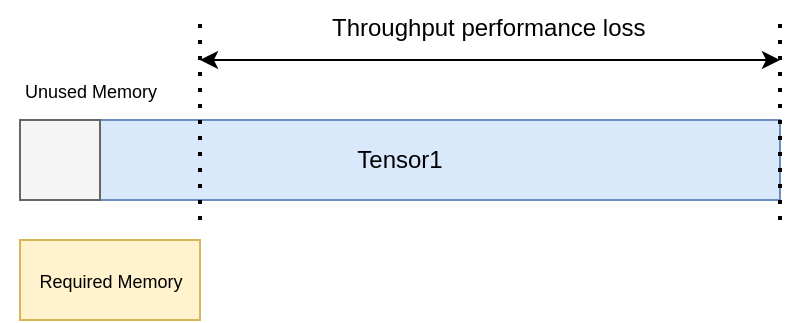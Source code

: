 <mxfile version="24.4.8" type="github">
  <diagram name="第 1 页" id="OkmHZA2KyszADL9pOKmc">
    <mxGraphModel dx="819" dy="426" grid="1" gridSize="10" guides="1" tooltips="1" connect="1" arrows="1" fold="1" page="1" pageScale="1" pageWidth="827" pageHeight="1169" math="0" shadow="0">
      <root>
        <mxCell id="0" />
        <mxCell id="1" parent="0" />
        <mxCell id="0y_eLzhMMC1vS_BG62z6-1" value="Tensor1" style="rounded=0;whiteSpace=wrap;html=1;fillColor=#dae8fc;strokeColor=#6c8ebf;" vertex="1" parent="1">
          <mxGeometry x="70" y="260" width="380" height="40" as="geometry" />
        </mxCell>
        <mxCell id="0y_eLzhMMC1vS_BG62z6-2" value="" style="rounded=0;whiteSpace=wrap;html=1;fillColor=#f5f5f5;fontColor=#333333;strokeColor=#666666;" vertex="1" parent="1">
          <mxGeometry x="70" y="260" width="40" height="40" as="geometry" />
        </mxCell>
        <mxCell id="0y_eLzhMMC1vS_BG62z6-3" value="&lt;font style=&quot;font-size: 9px;&quot;&gt;Unused Memory&lt;/font&gt;" style="text;html=1;align=center;verticalAlign=middle;resizable=0;points=[];autosize=1;strokeColor=none;fillColor=none;" vertex="1" parent="1">
          <mxGeometry x="60" y="230" width="90" height="30" as="geometry" />
        </mxCell>
        <mxCell id="0y_eLzhMMC1vS_BG62z6-4" value="" style="rounded=0;whiteSpace=wrap;html=1;fillColor=#fff2cc;strokeColor=#d6b656;" vertex="1" parent="1">
          <mxGeometry x="70" y="320" width="90" height="40" as="geometry" />
        </mxCell>
        <mxCell id="0y_eLzhMMC1vS_BG62z6-5" value="&lt;font style=&quot;font-size: 9px;&quot;&gt;Required&amp;nbsp;Memory&lt;/font&gt;" style="text;html=1;align=center;verticalAlign=middle;resizable=0;points=[];autosize=1;strokeColor=none;fillColor=none;" vertex="1" parent="1">
          <mxGeometry x="65" y="325" width="100" height="30" as="geometry" />
        </mxCell>
        <mxCell id="0y_eLzhMMC1vS_BG62z6-6" value="" style="endArrow=none;dashed=1;html=1;dashPattern=1 3;strokeWidth=2;rounded=0;" edge="1" parent="1">
          <mxGeometry width="50" height="50" relative="1" as="geometry">
            <mxPoint x="160" y="310" as="sourcePoint" />
            <mxPoint x="160" y="210" as="targetPoint" />
          </mxGeometry>
        </mxCell>
        <mxCell id="0y_eLzhMMC1vS_BG62z6-7" value="" style="endArrow=none;dashed=1;html=1;dashPattern=1 3;strokeWidth=2;rounded=0;" edge="1" parent="1">
          <mxGeometry width="50" height="50" relative="1" as="geometry">
            <mxPoint x="450" y="310" as="sourcePoint" />
            <mxPoint x="450" y="210" as="targetPoint" />
          </mxGeometry>
        </mxCell>
        <mxCell id="0y_eLzhMMC1vS_BG62z6-8" value="Throughput performance loss" style="text;whiteSpace=wrap;fontSize=12;" vertex="1" parent="1">
          <mxGeometry x="224" y="200" width="190" height="40" as="geometry" />
        </mxCell>
        <mxCell id="0y_eLzhMMC1vS_BG62z6-9" value="" style="endArrow=classic;startArrow=classic;html=1;rounded=0;" edge="1" parent="1">
          <mxGeometry width="50" height="50" relative="1" as="geometry">
            <mxPoint x="160" y="230" as="sourcePoint" />
            <mxPoint x="450" y="230" as="targetPoint" />
          </mxGeometry>
        </mxCell>
      </root>
    </mxGraphModel>
  </diagram>
</mxfile>

